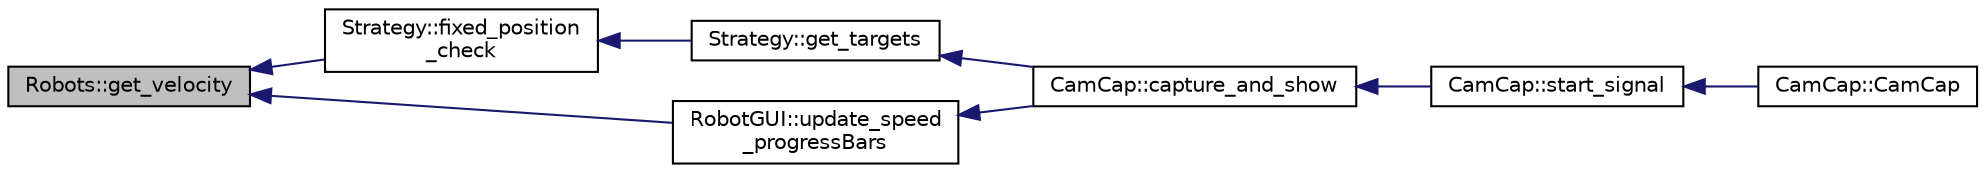 digraph "Robots::get_velocity"
{
 // INTERACTIVE_SVG=YES
  edge [fontname="Helvetica",fontsize="10",labelfontname="Helvetica",labelfontsize="10"];
  node [fontname="Helvetica",fontsize="10",shape=record];
  rankdir="LR";
  Node383 [label="Robots::get_velocity",height=0.2,width=0.4,color="black", fillcolor="grey75", style="filled", fontcolor="black"];
  Node383 -> Node384 [dir="back",color="midnightblue",fontsize="10",style="solid",fontname="Helvetica"];
  Node384 [label="Strategy::fixed_position\l_check",height=0.2,width=0.4,color="black", fillcolor="white", style="filled",URL="$class_strategy.html#aabfdf0c3cd206c94e8b37f86bb387a61"];
  Node384 -> Node385 [dir="back",color="midnightblue",fontsize="10",style="solid",fontname="Helvetica"];
  Node385 [label="Strategy::get_targets",height=0.2,width=0.4,color="black", fillcolor="white", style="filled",URL="$class_strategy.html#ab1c455b23e8b7f3377132a3e243f8f76"];
  Node385 -> Node386 [dir="back",color="midnightblue",fontsize="10",style="solid",fontname="Helvetica"];
  Node386 [label="CamCap::capture_and_show",height=0.2,width=0.4,color="black", fillcolor="white", style="filled",URL="$class_cam_cap.html#a87f384c5fec40a0ccfd7833347fec0df",tooltip="Captures camera frames and shows it in the interface. "];
  Node386 -> Node387 [dir="back",color="midnightblue",fontsize="10",style="solid",fontname="Helvetica"];
  Node387 [label="CamCap::start_signal",height=0.2,width=0.4,color="black", fillcolor="white", style="filled",URL="$class_cam_cap.html#ae676e6624dd821ad494a80e68a41e249",tooltip="Interface adjustments after &#39;start&#39; button is clicked. "];
  Node387 -> Node388 [dir="back",color="midnightblue",fontsize="10",style="solid",fontname="Helvetica"];
  Node388 [label="CamCap::CamCap",height=0.2,width=0.4,color="black", fillcolor="white", style="filled",URL="$class_cam_cap.html#afe0db98a5f72bc9b261dcb78e2840da6",tooltip="Constructor of a CamCap object. "];
  Node383 -> Node389 [dir="back",color="midnightblue",fontsize="10",style="solid",fontname="Helvetica"];
  Node389 [label="RobotGUI::update_speed\l_progressBars",height=0.2,width=0.4,color="black", fillcolor="white", style="filled",URL="$class_robot_g_u_i.html#aeb4d6cd3764ae5d1d7a24a5565aa42cb"];
  Node389 -> Node386 [dir="back",color="midnightblue",fontsize="10",style="solid",fontname="Helvetica"];
}

